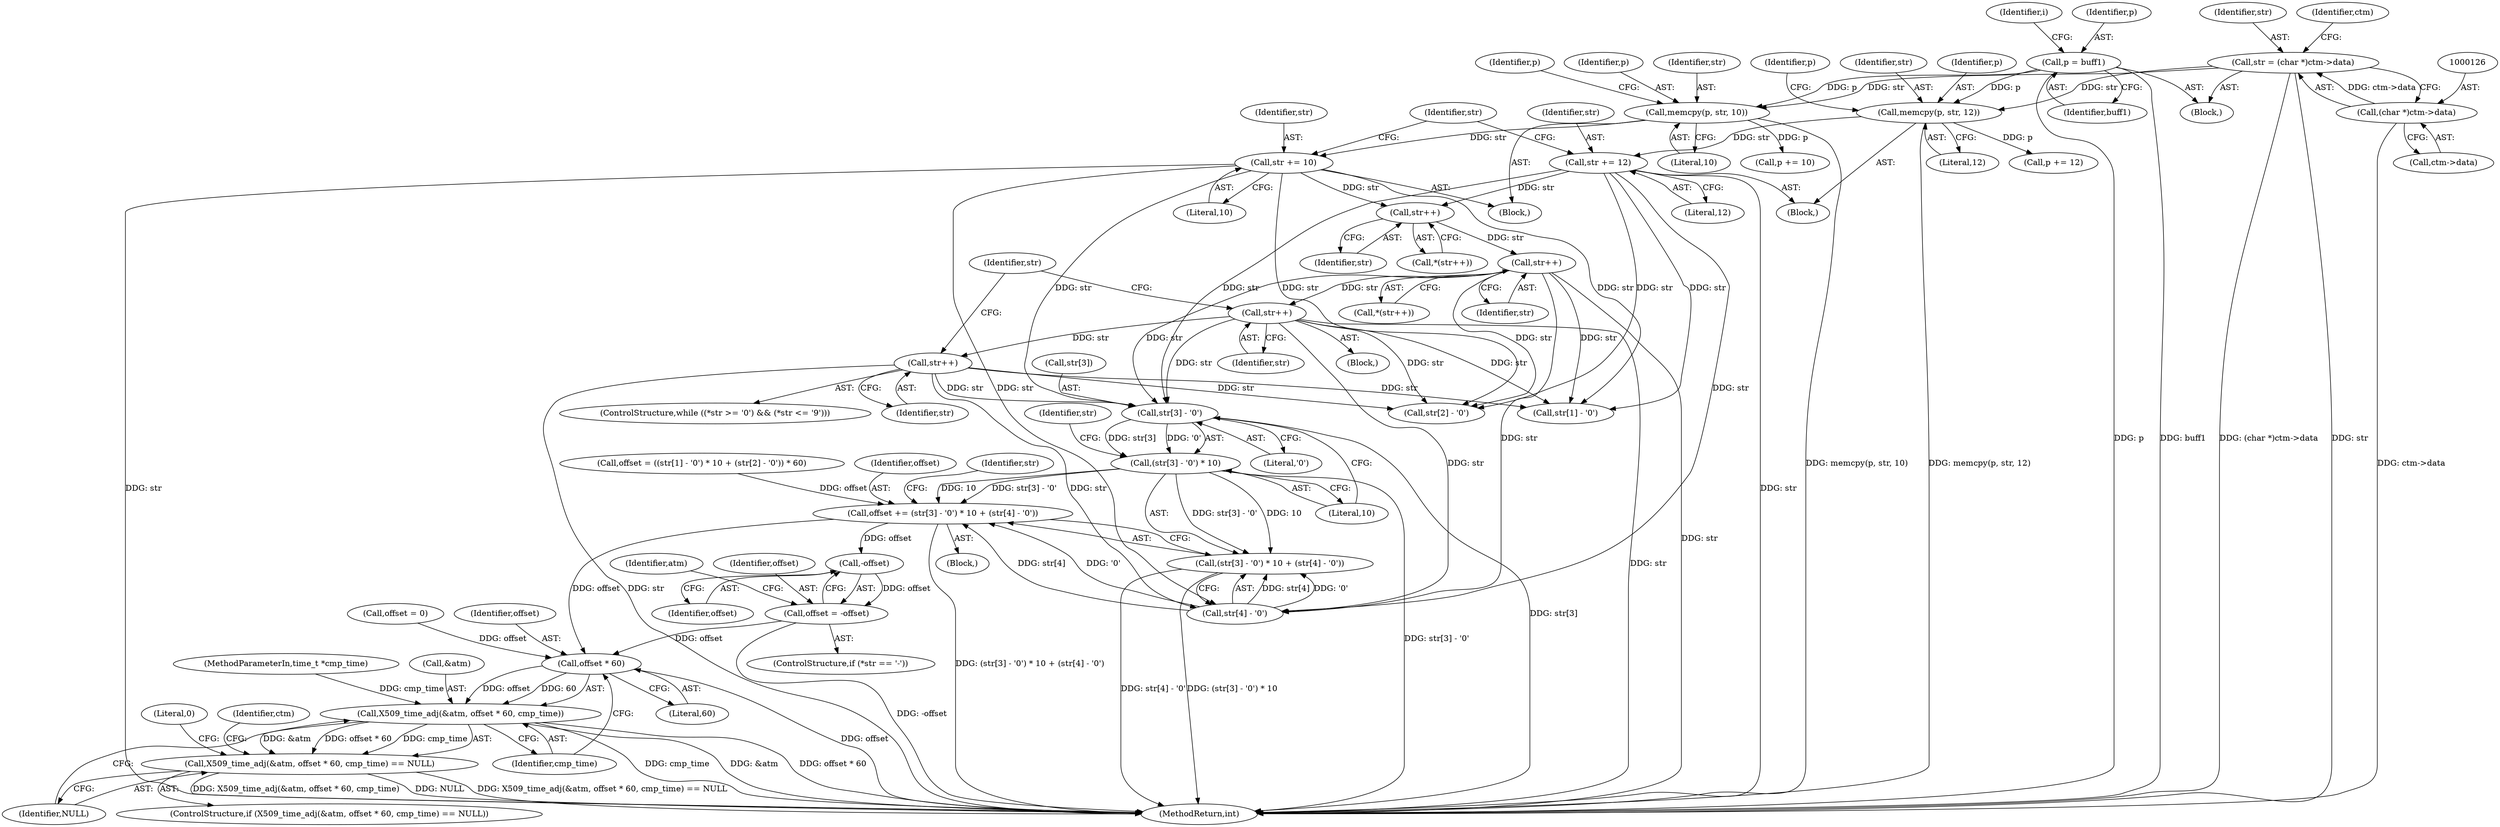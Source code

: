 digraph "0_openssl_f48b83b4fb7d6689584cf25f61ca63a4891f5b11@array" {
"1000290" [label="(Call,str[3] - '0')"];
"1000235" [label="(Call,str++)"];
"1000223" [label="(Call,str++)"];
"1000215" [label="(Call,str++)"];
"1000208" [label="(Call,str++)"];
"1000154" [label="(Call,str += 10)"];
"1000147" [label="(Call,memcpy(p, str, 10))"];
"1000115" [label="(Call,p = buff1)"];
"1000123" [label="(Call,str = (char *)ctm->data)"];
"1000125" [label="(Call,(char *)ctm->data)"];
"1000172" [label="(Call,str += 12)"];
"1000165" [label="(Call,memcpy(p, str, 12))"];
"1000289" [label="(Call,(str[3] - '0') * 10)"];
"1000286" [label="(Call,offset += (str[3] - '0') * 10 + (str[4] - '0'))"];
"1000308" [label="(Call,-offset)"];
"1000306" [label="(Call,offset = -offset)"];
"1000340" [label="(Call,offset * 60)"];
"1000337" [label="(Call,X509_time_adj(&atm, offset * 60, cmp_time))"];
"1000336" [label="(Call,X509_time_adj(&atm, offset * 60, cmp_time) == NULL)"];
"1000288" [label="(Call,(str[3] - '0') * 10 + (str[4] - '0'))"];
"1000337" [label="(Call,X509_time_adj(&atm, offset * 60, cmp_time))"];
"1000336" [label="(Call,X509_time_adj(&atm, offset * 60, cmp_time) == NULL)"];
"1000154" [label="(Call,str += 10)"];
"1000296" [label="(Call,str[4] - '0')"];
"1000344" [label="(Identifier,NULL)"];
"1000294" [label="(Literal,'0')"];
"1000350" [label="(Identifier,ctm)"];
"1000117" [label="(Identifier,buff1)"];
"1000119" [label="(Identifier,i)"];
"1000105" [label="(MethodParameterIn,time_t *cmp_time)"];
"1000235" [label="(Call,str++)"];
"1000156" [label="(Literal,10)"];
"1000115" [label="(Call,p = buff1)"];
"1000123" [label="(Call,str = (char *)ctm->data)"];
"1000168" [label="(Literal,12)"];
"1000155" [label="(Identifier,str)"];
"1000173" [label="(Identifier,str)"];
"1000136" [label="(Block,)"];
"1000170" [label="(Identifier,p)"];
"1000312" [label="(Identifier,atm)"];
"1000346" [label="(Literal,0)"];
"1000301" [label="(ControlStructure,if (*str == '-'))"];
"1000150" [label="(Literal,10)"];
"1000223" [label="(Call,str++)"];
"1000308" [label="(Call,-offset)"];
"1000151" [label="(Call,p += 10)"];
"1000216" [label="(Identifier,str)"];
"1000124" [label="(Identifier,str)"];
"1000147" [label="(Call,memcpy(p, str, 10))"];
"1000174" [label="(Literal,12)"];
"1000169" [label="(Call,p += 12)"];
"1000209" [label="(Identifier,str)"];
"1000106" [label="(Block,)"];
"1000280" [label="(Call,str[2] - '0')"];
"1000222" [label="(Block,)"];
"1000290" [label="(Call,str[3] - '0')"];
"1000165" [label="(Call,memcpy(p, str, 12))"];
"1000229" [label="(Identifier,str)"];
"1000133" [label="(Identifier,ctm)"];
"1000252" [label="(Call,offset = 0)"];
"1000274" [label="(Call,str[1] - '0')"];
"1000309" [label="(Identifier,offset)"];
"1000287" [label="(Identifier,offset)"];
"1000149" [label="(Identifier,str)"];
"1000298" [label="(Identifier,str)"];
"1000340" [label="(Call,offset * 60)"];
"1000342" [label="(Literal,60)"];
"1000152" [label="(Identifier,p)"];
"1000207" [label="(Call,*(str++))"];
"1000225" [label="(ControlStructure,while ((*str >= '0') && (*str <= '9')))"];
"1000304" [label="(Identifier,str)"];
"1000125" [label="(Call,(char *)ctm->data)"];
"1000158" [label="(Block,)"];
"1000116" [label="(Identifier,p)"];
"1000306" [label="(Call,offset = -offset)"];
"1000214" [label="(Call,*(str++))"];
"1000341" [label="(Identifier,offset)"];
"1000167" [label="(Identifier,str)"];
"1000236" [label="(Identifier,str)"];
"1000127" [label="(Call,ctm->data)"];
"1000295" [label="(Literal,10)"];
"1000269" [label="(Call,offset = ((str[1] - '0') * 10 + (str[2] - '0')) * 60)"];
"1000148" [label="(Identifier,p)"];
"1000307" [label="(Identifier,offset)"];
"1000224" [label="(Identifier,str)"];
"1000289" [label="(Call,(str[3] - '0') * 10)"];
"1000288" [label="(Call,(str[3] - '0') * 10 + (str[4] - '0'))"];
"1000286" [label="(Call,offset += (str[3] - '0') * 10 + (str[4] - '0'))"];
"1000256" [label="(Block,)"];
"1000166" [label="(Identifier,p)"];
"1000343" [label="(Identifier,cmp_time)"];
"1000338" [label="(Call,&atm)"];
"1000208" [label="(Call,str++)"];
"1000335" [label="(ControlStructure,if (X509_time_adj(&atm, offset * 60, cmp_time) == NULL))"];
"1000291" [label="(Call,str[3])"];
"1000179" [label="(Identifier,str)"];
"1000426" [label="(MethodReturn,int)"];
"1000172" [label="(Call,str += 12)"];
"1000215" [label="(Call,str++)"];
"1000290" -> "1000289"  [label="AST: "];
"1000290" -> "1000294"  [label="CFG: "];
"1000291" -> "1000290"  [label="AST: "];
"1000294" -> "1000290"  [label="AST: "];
"1000295" -> "1000290"  [label="CFG: "];
"1000290" -> "1000426"  [label="DDG: str[3]"];
"1000290" -> "1000289"  [label="DDG: str[3]"];
"1000290" -> "1000289"  [label="DDG: '0'"];
"1000235" -> "1000290"  [label="DDG: str"];
"1000215" -> "1000290"  [label="DDG: str"];
"1000154" -> "1000290"  [label="DDG: str"];
"1000172" -> "1000290"  [label="DDG: str"];
"1000223" -> "1000290"  [label="DDG: str"];
"1000235" -> "1000225"  [label="AST: "];
"1000235" -> "1000236"  [label="CFG: "];
"1000236" -> "1000235"  [label="AST: "];
"1000229" -> "1000235"  [label="CFG: "];
"1000235" -> "1000426"  [label="DDG: str"];
"1000223" -> "1000235"  [label="DDG: str"];
"1000235" -> "1000274"  [label="DDG: str"];
"1000235" -> "1000280"  [label="DDG: str"];
"1000235" -> "1000296"  [label="DDG: str"];
"1000223" -> "1000222"  [label="AST: "];
"1000223" -> "1000224"  [label="CFG: "];
"1000224" -> "1000223"  [label="AST: "];
"1000229" -> "1000223"  [label="CFG: "];
"1000223" -> "1000426"  [label="DDG: str"];
"1000215" -> "1000223"  [label="DDG: str"];
"1000223" -> "1000274"  [label="DDG: str"];
"1000223" -> "1000280"  [label="DDG: str"];
"1000223" -> "1000296"  [label="DDG: str"];
"1000215" -> "1000214"  [label="AST: "];
"1000215" -> "1000216"  [label="CFG: "];
"1000216" -> "1000215"  [label="AST: "];
"1000214" -> "1000215"  [label="CFG: "];
"1000215" -> "1000426"  [label="DDG: str"];
"1000208" -> "1000215"  [label="DDG: str"];
"1000215" -> "1000274"  [label="DDG: str"];
"1000215" -> "1000280"  [label="DDG: str"];
"1000215" -> "1000296"  [label="DDG: str"];
"1000208" -> "1000207"  [label="AST: "];
"1000208" -> "1000209"  [label="CFG: "];
"1000209" -> "1000208"  [label="AST: "];
"1000207" -> "1000208"  [label="CFG: "];
"1000154" -> "1000208"  [label="DDG: str"];
"1000172" -> "1000208"  [label="DDG: str"];
"1000154" -> "1000136"  [label="AST: "];
"1000154" -> "1000156"  [label="CFG: "];
"1000155" -> "1000154"  [label="AST: "];
"1000156" -> "1000154"  [label="AST: "];
"1000179" -> "1000154"  [label="CFG: "];
"1000154" -> "1000426"  [label="DDG: str"];
"1000147" -> "1000154"  [label="DDG: str"];
"1000154" -> "1000274"  [label="DDG: str"];
"1000154" -> "1000280"  [label="DDG: str"];
"1000154" -> "1000296"  [label="DDG: str"];
"1000147" -> "1000136"  [label="AST: "];
"1000147" -> "1000150"  [label="CFG: "];
"1000148" -> "1000147"  [label="AST: "];
"1000149" -> "1000147"  [label="AST: "];
"1000150" -> "1000147"  [label="AST: "];
"1000152" -> "1000147"  [label="CFG: "];
"1000147" -> "1000426"  [label="DDG: memcpy(p, str, 10)"];
"1000115" -> "1000147"  [label="DDG: p"];
"1000123" -> "1000147"  [label="DDG: str"];
"1000147" -> "1000151"  [label="DDG: p"];
"1000115" -> "1000106"  [label="AST: "];
"1000115" -> "1000117"  [label="CFG: "];
"1000116" -> "1000115"  [label="AST: "];
"1000117" -> "1000115"  [label="AST: "];
"1000119" -> "1000115"  [label="CFG: "];
"1000115" -> "1000426"  [label="DDG: buff1"];
"1000115" -> "1000426"  [label="DDG: p"];
"1000115" -> "1000165"  [label="DDG: p"];
"1000123" -> "1000106"  [label="AST: "];
"1000123" -> "1000125"  [label="CFG: "];
"1000124" -> "1000123"  [label="AST: "];
"1000125" -> "1000123"  [label="AST: "];
"1000133" -> "1000123"  [label="CFG: "];
"1000123" -> "1000426"  [label="DDG: (char *)ctm->data"];
"1000123" -> "1000426"  [label="DDG: str"];
"1000125" -> "1000123"  [label="DDG: ctm->data"];
"1000123" -> "1000165"  [label="DDG: str"];
"1000125" -> "1000127"  [label="CFG: "];
"1000126" -> "1000125"  [label="AST: "];
"1000127" -> "1000125"  [label="AST: "];
"1000125" -> "1000426"  [label="DDG: ctm->data"];
"1000172" -> "1000158"  [label="AST: "];
"1000172" -> "1000174"  [label="CFG: "];
"1000173" -> "1000172"  [label="AST: "];
"1000174" -> "1000172"  [label="AST: "];
"1000179" -> "1000172"  [label="CFG: "];
"1000172" -> "1000426"  [label="DDG: str"];
"1000165" -> "1000172"  [label="DDG: str"];
"1000172" -> "1000274"  [label="DDG: str"];
"1000172" -> "1000280"  [label="DDG: str"];
"1000172" -> "1000296"  [label="DDG: str"];
"1000165" -> "1000158"  [label="AST: "];
"1000165" -> "1000168"  [label="CFG: "];
"1000166" -> "1000165"  [label="AST: "];
"1000167" -> "1000165"  [label="AST: "];
"1000168" -> "1000165"  [label="AST: "];
"1000170" -> "1000165"  [label="CFG: "];
"1000165" -> "1000426"  [label="DDG: memcpy(p, str, 12)"];
"1000165" -> "1000169"  [label="DDG: p"];
"1000289" -> "1000288"  [label="AST: "];
"1000289" -> "1000295"  [label="CFG: "];
"1000295" -> "1000289"  [label="AST: "];
"1000298" -> "1000289"  [label="CFG: "];
"1000289" -> "1000426"  [label="DDG: str[3] - '0'"];
"1000289" -> "1000286"  [label="DDG: str[3] - '0'"];
"1000289" -> "1000286"  [label="DDG: 10"];
"1000289" -> "1000288"  [label="DDG: str[3] - '0'"];
"1000289" -> "1000288"  [label="DDG: 10"];
"1000286" -> "1000256"  [label="AST: "];
"1000286" -> "1000288"  [label="CFG: "];
"1000287" -> "1000286"  [label="AST: "];
"1000288" -> "1000286"  [label="AST: "];
"1000304" -> "1000286"  [label="CFG: "];
"1000286" -> "1000426"  [label="DDG: (str[3] - '0') * 10 + (str[4] - '0')"];
"1000296" -> "1000286"  [label="DDG: str[4]"];
"1000296" -> "1000286"  [label="DDG: '0'"];
"1000269" -> "1000286"  [label="DDG: offset"];
"1000286" -> "1000308"  [label="DDG: offset"];
"1000286" -> "1000340"  [label="DDG: offset"];
"1000308" -> "1000306"  [label="AST: "];
"1000308" -> "1000309"  [label="CFG: "];
"1000309" -> "1000308"  [label="AST: "];
"1000306" -> "1000308"  [label="CFG: "];
"1000308" -> "1000306"  [label="DDG: offset"];
"1000306" -> "1000301"  [label="AST: "];
"1000307" -> "1000306"  [label="AST: "];
"1000312" -> "1000306"  [label="CFG: "];
"1000306" -> "1000426"  [label="DDG: -offset"];
"1000306" -> "1000340"  [label="DDG: offset"];
"1000340" -> "1000337"  [label="AST: "];
"1000340" -> "1000342"  [label="CFG: "];
"1000341" -> "1000340"  [label="AST: "];
"1000342" -> "1000340"  [label="AST: "];
"1000343" -> "1000340"  [label="CFG: "];
"1000340" -> "1000426"  [label="DDG: offset"];
"1000340" -> "1000337"  [label="DDG: offset"];
"1000340" -> "1000337"  [label="DDG: 60"];
"1000252" -> "1000340"  [label="DDG: offset"];
"1000337" -> "1000336"  [label="AST: "];
"1000337" -> "1000343"  [label="CFG: "];
"1000338" -> "1000337"  [label="AST: "];
"1000343" -> "1000337"  [label="AST: "];
"1000344" -> "1000337"  [label="CFG: "];
"1000337" -> "1000426"  [label="DDG: cmp_time"];
"1000337" -> "1000426"  [label="DDG: &atm"];
"1000337" -> "1000426"  [label="DDG: offset * 60"];
"1000337" -> "1000336"  [label="DDG: &atm"];
"1000337" -> "1000336"  [label="DDG: offset * 60"];
"1000337" -> "1000336"  [label="DDG: cmp_time"];
"1000105" -> "1000337"  [label="DDG: cmp_time"];
"1000336" -> "1000335"  [label="AST: "];
"1000336" -> "1000344"  [label="CFG: "];
"1000344" -> "1000336"  [label="AST: "];
"1000346" -> "1000336"  [label="CFG: "];
"1000350" -> "1000336"  [label="CFG: "];
"1000336" -> "1000426"  [label="DDG: NULL"];
"1000336" -> "1000426"  [label="DDG: X509_time_adj(&atm, offset * 60, cmp_time) == NULL"];
"1000336" -> "1000426"  [label="DDG: X509_time_adj(&atm, offset * 60, cmp_time)"];
"1000288" -> "1000296"  [label="CFG: "];
"1000296" -> "1000288"  [label="AST: "];
"1000288" -> "1000426"  [label="DDG: str[4] - '0'"];
"1000288" -> "1000426"  [label="DDG: (str[3] - '0') * 10"];
"1000296" -> "1000288"  [label="DDG: str[4]"];
"1000296" -> "1000288"  [label="DDG: '0'"];
}
